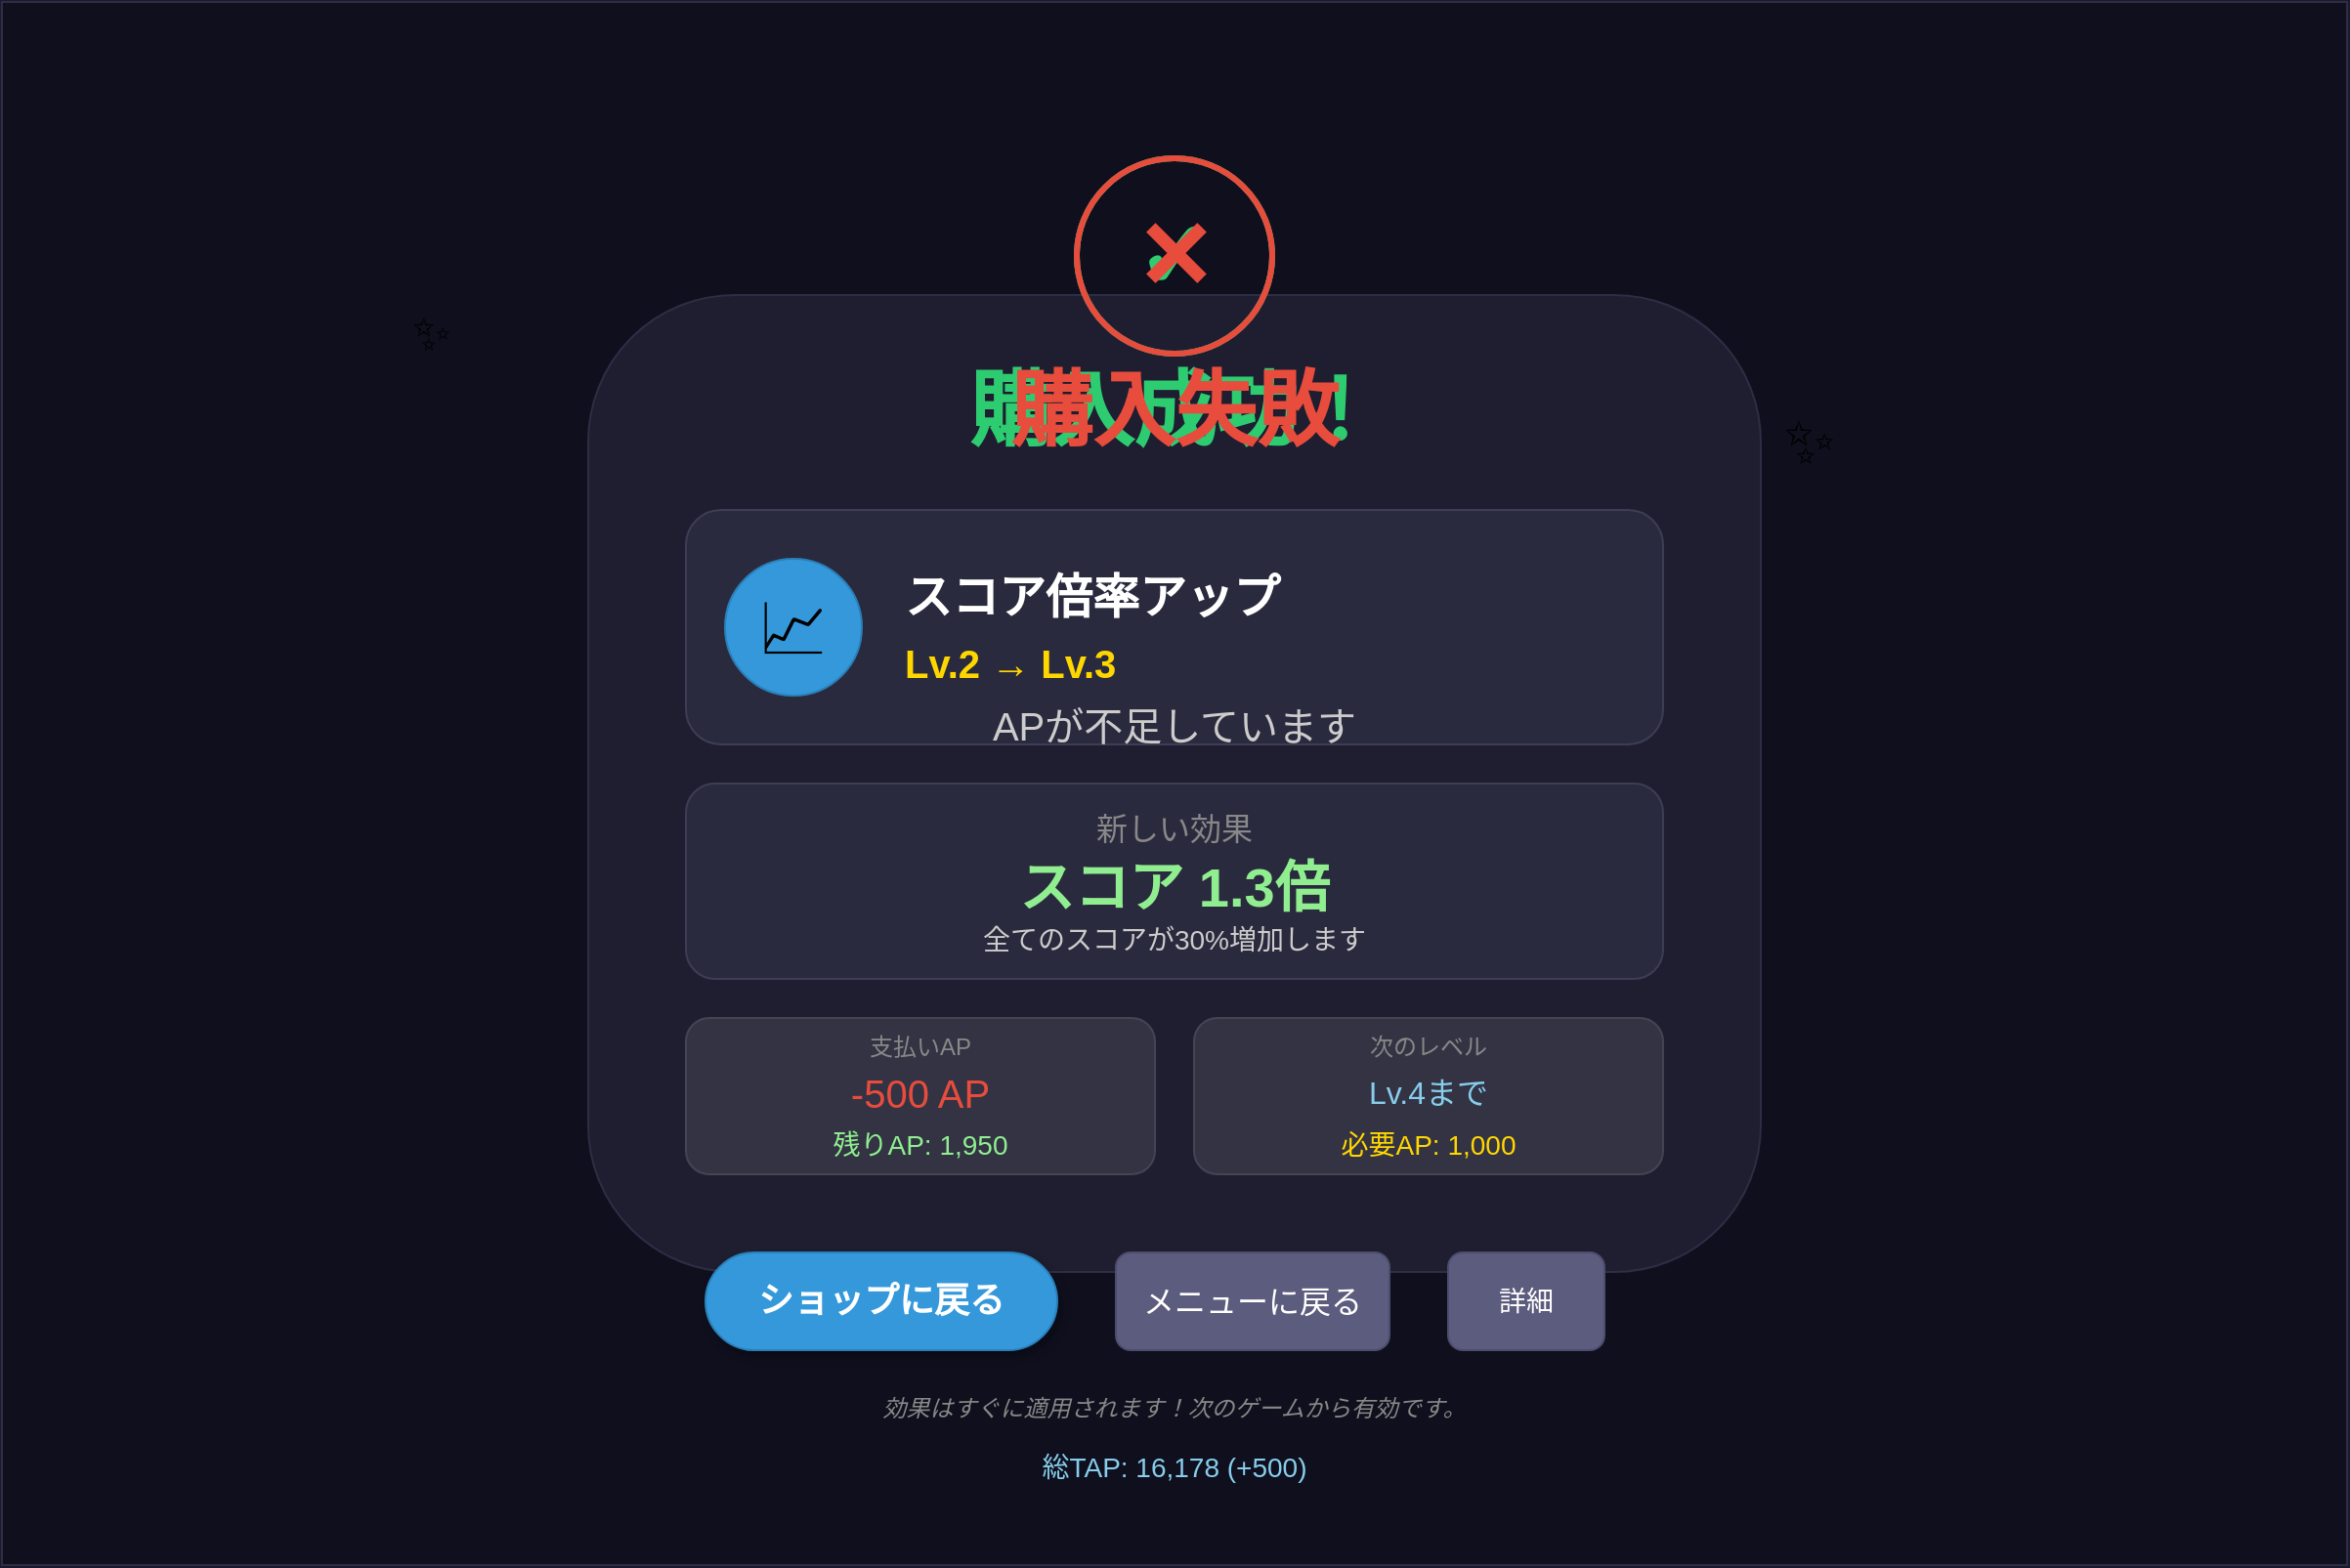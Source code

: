 <mxfile>
    <diagram id="shop-buy-result-layout" name="ShopBuyResultPage">
        <mxGraphModel dx="1254" dy="1169" grid="1" gridSize="10" guides="1" tooltips="1" connect="1" arrows="1" fold="1" page="1" pageScale="1" pageWidth="1200" pageHeight="800" background="#1a1a2e" math="0" shadow="0">
            <root>
                <mxCell id="0"/>
                <mxCell id="1" parent="0"/>
                <!-- 背景コンテナ -->
                <mxCell id="bg-container" value="" style="rounded=0;whiteSpace=wrap;html=1;fillColor=#0f0f1e;strokeColor=#2d2d44;" parent="1" vertex="1">
                    <mxGeometry x="0" y="0" width="1200" height="800" as="geometry"/>
                </mxCell>
                <!-- 背景装飾（成功時のキラキラ） -->
                <mxCell id="sparkle-1" value="✨" style="text;html=1;strokeColor=none;fillColor=none;align=center;verticalAlign=middle;whiteSpace=wrap;rounded=0;fontSize=24;opacity=50;" parent="1" vertex="1">
                    <mxGeometry x="200" y="150" width="40" height="40" as="geometry"/>
                </mxCell>
                <mxCell id="sparkle-2" value="✨" style="text;html=1;strokeColor=none;fillColor=none;align=center;verticalAlign=middle;whiteSpace=wrap;rounded=0;fontSize=32;opacity=30;" parent="1" vertex="1">
                    <mxGeometry x="900" y="200" width="50" height="50" as="geometry"/>
                </mxCell>
                <mxCell id="sparkle-3" value="✨" style="text;html=1;strokeColor=none;fillColor=none;align=center;verticalAlign=middle;whiteSpace=wrap;rounded=0;fontSize=20;opacity=40;" parent="1" vertex="1">
                    <mxGeometry x="300" y="550" width="30" height="30" as="geometry"/>
                </mxCell>
                <!-- メインコンテナ -->
                <mxCell id="main-container" value="" style="rounded=1;whiteSpace=wrap;html=1;fillColor=#1e1e30;strokeColor=#2d2d44;" parent="1" vertex="1">
                    <mxGeometry x="300" y="150" width="600" height="500" as="geometry"/>
                </mxCell>
                <!-- 結果タイトル -->
                <mxCell id="result-title" value="購入成功！" style="text;html=1;strokeColor=none;fillColor=none;align=center;verticalAlign=middle;whiteSpace=wrap;rounded=0;fontSize=42;fontColor=#2ecc71;fontStyle=1;" parent="1" vertex="1">
                    <mxGeometry x="300" y="180" width="600" height="60" as="geometry"/>
                </mxCell>
                <!-- 購入アイテム情報 -->
                <mxCell id="item-info-container" value="" style="rounded=1;whiteSpace=wrap;html=1;fillColor=#2a2a3e;strokeColor=#3d3d55;" parent="1" vertex="1">
                    <mxGeometry x="350" y="260" width="500" height="120" as="geometry"/>
                </mxCell>
                <!-- アイテムアイコン -->
                <mxCell id="item-icon-bg" value="" style="ellipse;whiteSpace=wrap;html=1;fillColor=#3498db;strokeColor=#2980b9;" parent="1" vertex="1">
                    <mxGeometry x="370" y="285" width="70" height="70" as="geometry"/>
                </mxCell>
                <mxCell id="item-icon" value="📈" style="text;html=1;strokeColor=none;fillColor=none;align=center;verticalAlign=middle;whiteSpace=wrap;rounded=0;fontSize=36;" parent="1" vertex="1">
                    <mxGeometry x="370" y="285" width="70" height="70" as="geometry"/>
                </mxCell>
                <!-- アイテム名とレベル -->
                <mxCell id="item-name" value="スコア倍率アップ" style="text;html=1;strokeColor=none;fillColor=none;align=left;verticalAlign=middle;whiteSpace=wrap;rounded=0;fontSize=24;fontColor=#ffffff;fontStyle=1;" parent="1" vertex="1">
                    <mxGeometry x="460" y="290" width="360" height="30" as="geometry"/>
                </mxCell>
                <mxCell id="item-level" value="Lv.2 → Lv.3" style="text;html=1;strokeColor=none;fillColor=none;align=left;verticalAlign=middle;whiteSpace=wrap;rounded=0;fontSize=20;fontColor=#ffd700;fontStyle=1;" parent="1" vertex="1">
                    <mxGeometry x="460" y="325" width="200" height="25" as="geometry"/>
                </mxCell>
                <!-- 効果適用情報 -->
                <mxCell id="effect-container" value="" style="rounded=1;whiteSpace=wrap;html=1;fillColor=#2a2a3e;strokeColor=#3d3d55;" parent="1" vertex="1">
                    <mxGeometry x="350" y="400" width="500" height="100" as="geometry"/>
                </mxCell>
                <mxCell id="effect-title" value="新しい効果" style="text;html=1;strokeColor=none;fillColor=none;align=center;verticalAlign=middle;whiteSpace=wrap;rounded=0;fontSize=16;fontColor=#888888;" parent="1" vertex="1">
                    <mxGeometry x="350" y="410" width="500" height="25" as="geometry"/>
                </mxCell>
                <mxCell id="effect-value" value="スコア 1.3倍" style="text;html=1;strokeColor=none;fillColor=none;align=center;verticalAlign=middle;whiteSpace=wrap;rounded=0;fontSize=28;fontColor=#90ee90;fontStyle=1;" parent="1" vertex="1">
                    <mxGeometry x="350" y="435" width="500" height="35" as="geometry"/>
                </mxCell>
                <mxCell id="effect-desc" value="全てのスコアが30%増加します" style="text;html=1;strokeColor=none;fillColor=none;align=center;verticalAlign=middle;whiteSpace=wrap;rounded=0;fontSize=14;fontColor=#cccccc;" parent="1" vertex="1">
                    <mxGeometry x="350" y="470" width="500" height="20" as="geometry"/>
                </mxCell>
                <!-- コスト情報 -->
                <mxCell id="cost-info-container" value="" style="rounded=1;whiteSpace=wrap;html=1;fillColor=#333344;strokeColor=#444455;" parent="1" vertex="1">
                    <mxGeometry x="350" y="520" width="240" height="80" as="geometry"/>
                </mxCell>
                <mxCell id="cost-label" value="支払いAP" style="text;html=1;strokeColor=none;fillColor=none;align=center;verticalAlign=middle;whiteSpace=wrap;rounded=0;fontSize=12;fontColor=#888888;" parent="1" vertex="1">
                    <mxGeometry x="350" y="525" width="240" height="20" as="geometry"/>
                </mxCell>
                <mxCell id="cost-value" value="-500 AP" style="text;html=1;strokeColor=none;fillColor=none;align=center;verticalAlign=middle;whiteSpace=wrap;rounded=0;fontSize=20;fontColor=#e74c3c;" parent="1" vertex="1">
                    <mxGeometry x="350" y="545" width="240" height="25" as="geometry"/>
                </mxCell>
                <mxCell id="remaining-ap" value="残りAP: 1,950" style="text;html=1;strokeColor=none;fillColor=none;align=center;verticalAlign=middle;whiteSpace=wrap;rounded=0;fontSize=14;fontColor=#90ee90;" parent="1" vertex="1">
                    <mxGeometry x="350" y="575" width="240" height="20" as="geometry"/>
                </mxCell>
                <!-- 次のレベル情報 -->
                <mxCell id="next-level-container" value="" style="rounded=1;whiteSpace=wrap;html=1;fillColor=#333344;strokeColor=#444455;" parent="1" vertex="1">
                    <mxGeometry x="610" y="520" width="240" height="80" as="geometry"/>
                </mxCell>
                <mxCell id="next-level-label" value="次のレベル" style="text;html=1;strokeColor=none;fillColor=none;align=center;verticalAlign=middle;whiteSpace=wrap;rounded=0;fontSize=12;fontColor=#888888;" parent="1" vertex="1">
                    <mxGeometry x="610" y="525" width="240" height="20" as="geometry"/>
                </mxCell>
                <mxCell id="next-level-value" value="Lv.4まで" style="text;html=1;strokeColor=none;fillColor=none;align=center;verticalAlign=middle;whiteSpace=wrap;rounded=0;fontSize=16;fontColor=#87ceeb;" parent="1" vertex="1">
                    <mxGeometry x="610" y="545" width="240" height="25" as="geometry"/>
                </mxCell>
                <mxCell id="next-cost" value="必要AP: 1,000" style="text;html=1;strokeColor=none;fillColor=none;align=center;verticalAlign=middle;whiteSpace=wrap;rounded=0;fontSize=14;fontColor=#ffd700;" parent="1" vertex="1">
                    <mxGeometry x="610" y="575" width="240" height="20" as="geometry"/>
                </mxCell>
                <!-- 操作ボタン -->
                <mxCell id="button-area" value="" style="rounded=0;whiteSpace=wrap;html=1;fillColor=none;strokeColor=none;" parent="1" vertex="1">
                    <mxGeometry x="300" y="620" width="600" height="80" as="geometry"/>
                </mxCell>
                <mxCell id="shop-return-btn" value="ショップに戻る" style="rounded=1;whiteSpace=wrap;html=1;fillColor=#3498db;strokeColor=#2980b9;fontSize=18;fontColor=#ffffff;fontStyle=1;shadow=1;arcSize=50;" parent="1" vertex="1">
                    <mxGeometry x="360" y="640" width="180" height="50" as="geometry"/>
                </mxCell>
                <mxCell id="menu-return-btn" value="メニューに戻る" style="rounded=1;whiteSpace=wrap;html=1;fillColor=#5c5c7e;strokeColor=#4c4c6e;fontSize=16;fontColor=#ffffff;" parent="1" vertex="1">
                    <mxGeometry x="570" y="640" width="140" height="50" as="geometry"/>
                </mxCell>
                <mxCell id="detail-btn" value="詳細" style="rounded=1;whiteSpace=wrap;html=1;fillColor=#5c5c7e;strokeColor=#4c4c6e;fontSize=14;fontColor=#ffffff;" parent="1" vertex="1">
                    <mxGeometry x="740" y="640" width="80" height="50" as="geometry"/>
                </mxCell>
                <!-- アニメーション要素（購入成功時） -->
                <mxCell id="success-animation" value="✓" style="ellipse;whiteSpace=wrap;html=1;fillColor=none;strokeColor=#2ecc71;strokeWidth=3;fontSize=48;fontColor=#2ecc71;fontStyle=1;" parent="1" vertex="1">
                    <mxGeometry x="550" y="80" width="100" height="100" as="geometry"/>
                </mxCell>
                <!-- 購入失敗時の表示（別パターン） -->
                <mxCell id="fail-title" value="購入失敗" style="text;html=1;strokeColor=none;fillColor=none;align=center;verticalAlign=middle;whiteSpace=wrap;rounded=0;fontSize=42;fontColor=#e74c3c;fontStyle=1;visible=0;" parent="1" vertex="1">
                    <mxGeometry x="300" y="180" width="600" height="60" as="geometry"/>
                </mxCell>
                <mxCell id="fail-message" value="APが不足しています" style="text;html=1;strokeColor=none;fillColor=none;align=center;verticalAlign=middle;whiteSpace=wrap;rounded=0;fontSize=20;fontColor=#cccccc;visible=0;" parent="1" vertex="1">
                    <mxGeometry x="300" y="350" width="600" height="40" as="geometry"/>
                </mxCell>
                <mxCell id="fail-icon" value="✕" style="ellipse;whiteSpace=wrap;html=1;fillColor=none;strokeColor=#e74c3c;strokeWidth=3;fontSize=48;fontColor=#e74c3c;fontStyle=1;visible=0;" parent="1" vertex="1">
                    <mxGeometry x="550" y="80" width="100" height="100" as="geometry"/>
                </mxCell>
                <!-- サブメッセージ -->
                <mxCell id="sub-message" value="効果はすぐに適用されます！次のゲームから有効です。" style="text;html=1;strokeColor=none;fillColor=none;align=center;verticalAlign=middle;whiteSpace=wrap;rounded=0;fontSize=12;fontColor=#888888;fontStyle=2;" parent="1" vertex="1">
                    <mxGeometry x="350" y="710" width="500" height="20" as="geometry"/>
                </mxCell>
                <!-- 総TAP表示 -->
                <mxCell id="tap-info" value="総TAP: 16,178 (+500)" style="text;html=1;strokeColor=none;fillColor=none;align=center;verticalAlign=middle;whiteSpace=wrap;rounded=0;fontSize=14;fontColor=#87ceeb;" parent="1" vertex="1">
                    <mxGeometry x="500" y="740" width="200" height="20" as="geometry"/>
                </mxCell>
            </root>
        </mxGraphModel>
    </diagram>
</mxfile>